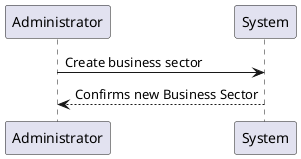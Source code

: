 @startuml
'https://plantuml.com/sequence-diagram

'Administrator -> System: Requests to add new business sector
'Administrator <-- System: New business sector added successfully
Administrator -> System: Create business sector
Administrator <-- System: Confirms new Business Sector
@enduml